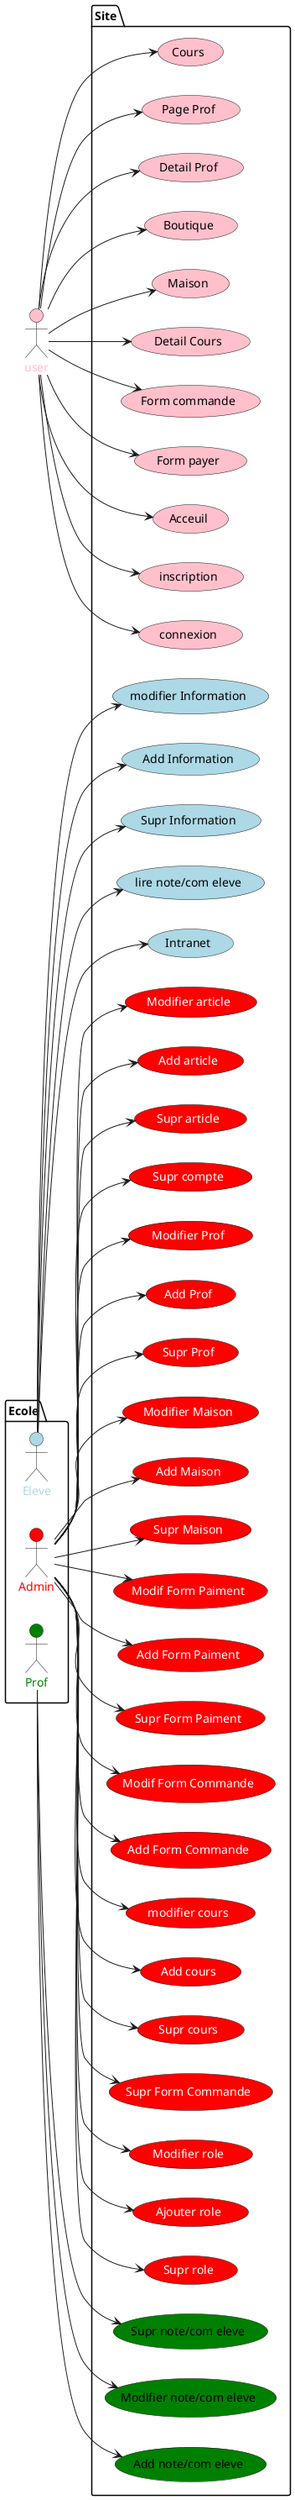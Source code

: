 @startuml Moeusercase

left to right direction


package Ecole {
    actor Eleve  as E #LightBlue;text:LightBlue
    actor Admin  as A #Red;text:Red
    actor Prof  as P #Green;text:Green
}
actor user  as U #Pink;text:Pink

package Site {
    usecase "Acceuil" as UC1 #Pink
    usecase "inscription" as UCI #Pink
    usecase "connexion" as UCC #Pink
    usecase "Cours" as UC3 #Pink
    usecase "Intranet" as UC4 #LightBlue
    usecase "Page Prof" as UC5 #Pink
    usecase "Detail Prof" as UCDP #Pink
    usecase "Boutique" as UC6 #Pink
    usecase "Maison" as UC7 #Pink

    usecase "modifier Information" as UC8 #LightBlue
    usecase "Add Information" as UC8A #LightBlue
    usecase "Supr Information" as UC8S #LightBlue
    usecase "modifier cours" as UC9 #Red;text:White
    usecase "Add cours" as UC9A #Red;text:White
    usecase "Supr cours" as UC9S #Red;text:White
    usecase "Detail Cours" as UC10 #Pink
    usecase "Modifier note/com eleve" as UC11 #Green
    usecase "Add note/com eleve" as UC11A #Green
    usecase "Supr note/com eleve" as UC11S #Green
    usecase "lire note/com eleve" as UC12 #LightBlue
    usecase "Form commande" as UC14 #Pink
    usecase "Form payer" as UC15 #Pink


    usecase "Modifier article" as UC16 #Red;text:White
    usecase "Add article" as UC16A #Red;text:White
    usecase "Supr article" as UC16S #Red;text:White
    usecase "Supr compte" as UC17S #Red;text:White
    usecase "Modifier Prof" as UCMP #Red;text:White
    usecase "Add Prof" as UCMPA #Red;text:White
    usecase "Supr Prof" as UCMPS #Red;text:White
    usecase "Modifier Maison" as UCMM #Red;text:White
    usecase "Add Maison" as UCMMA #Red;text:White
    usecase "Supr Maison" as UCMMS #Red;text:White
    usecase "Modif Form Paiment" as UCMFP #Red;text:White
    usecase "Add Form Paiment" as UCAFP #Red;text:White
    usecase "Supr Form Paiment" as UCSFP #Red;text:White
    usecase "Modif Form Commande" as UCMFC #Red;text:White
    usecase "Add Form Commande" as UCAFC #Red;text:White
    usecase "Supr Form Commande" as UCSFC #Red;text:White

    usecase "Modifier role" as UCRM #Red;text:White
    usecase "Ajouter role" as UCRA #Red;text:White
    usecase "Supr role" as UCRS #Red;text:White










}

U --> UC1
U --> UC3
U --> UC10
U --> UC5
U --> UCDP
U --> UC7
U --> UC6
U --> UC14
U --> UC15
U --> UCI
U --> UCC

E --> UC4
E --> UC8
E --> UC8A
E --> UC8S
E --> UC12

P --> UC11
P --> UC11A
P --> UC11S

A --> UC16
A --> UC16A
A --> UC16S
A --> UC17S
A --> UC9
A --> UC9A
A --> UC9S
A --> UCMP
A --> UCMPA
A --> UCMPS
A --> UCMM
A --> UCMMA
A --> UCMMS
A --> UCMFP
A --> UCAFP
A -->UCSFP
A -->UCMFC
A -->UCAFC
A -->UCSFC
A --> UCRM
A --> UCRA
A --> UCRS






@enduml
